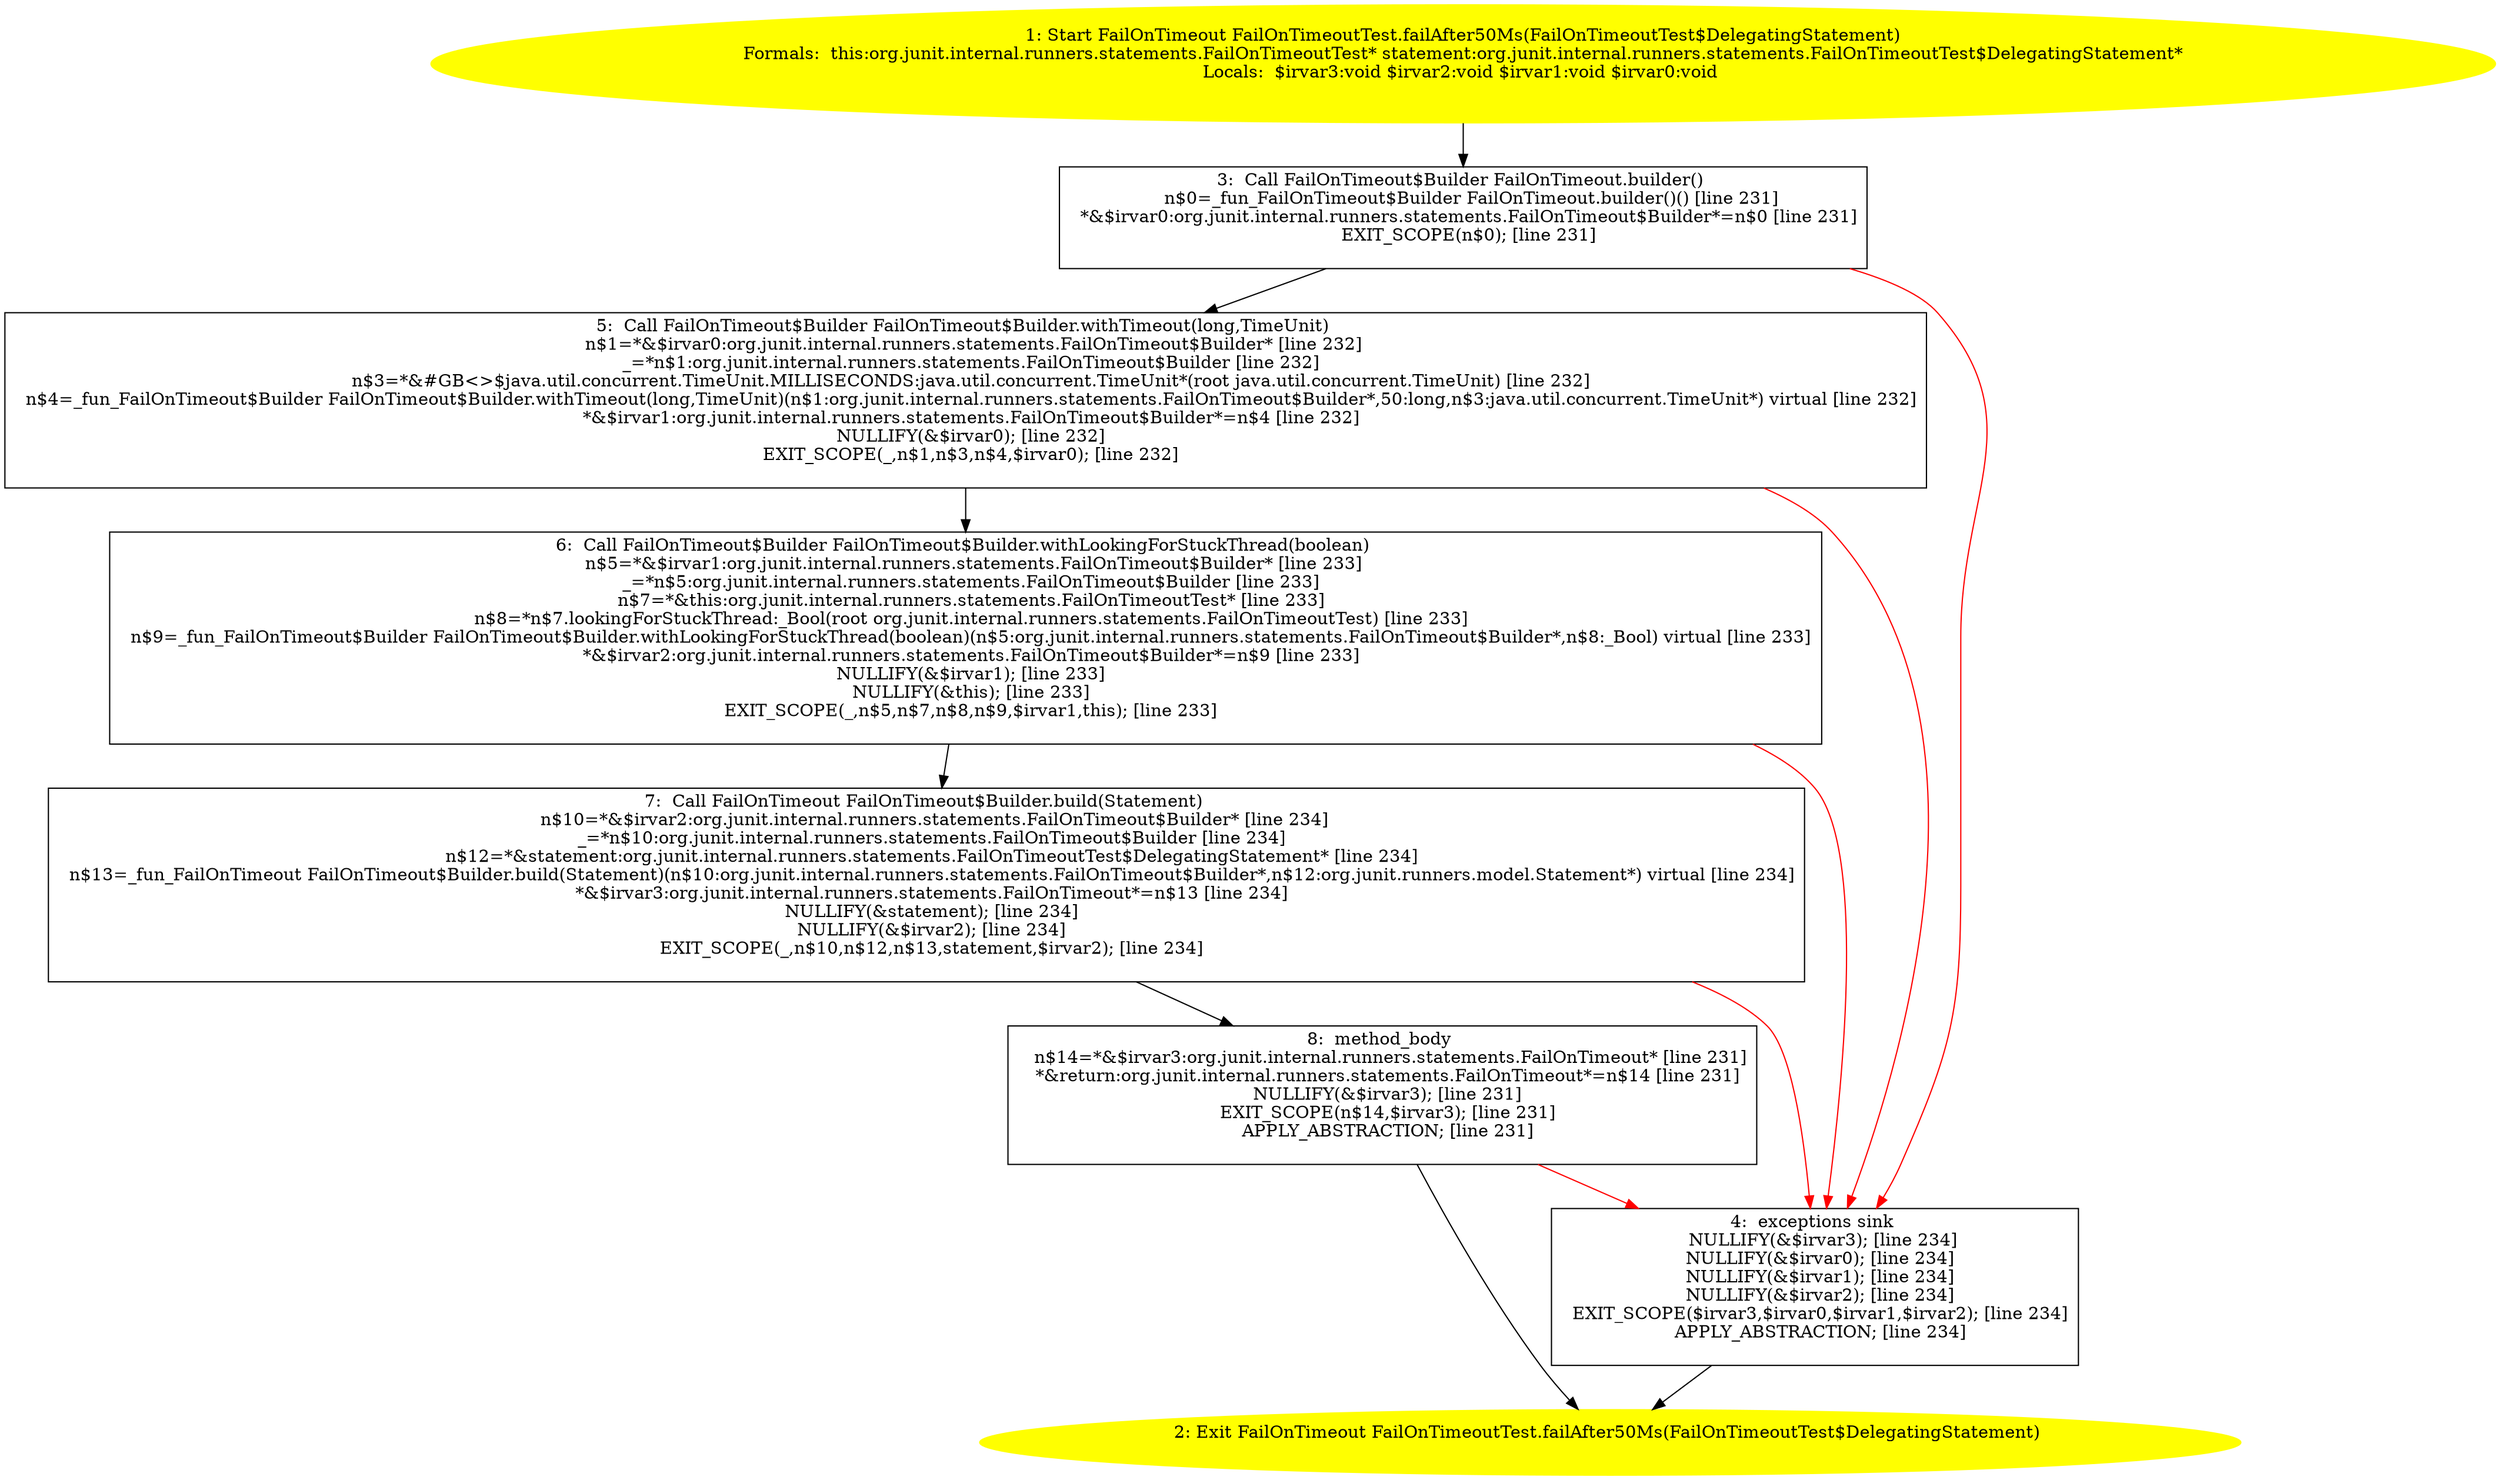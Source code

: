 /* @generated */
digraph cfg {
"org.junit.internal.runners.statements.FailOnTimeoutTest.failAfter50Ms(org.junit.internal.runners.sta.f1023f330355ac2638cc1ed611a95f7b_1" [label="1: Start FailOnTimeout FailOnTimeoutTest.failAfter50Ms(FailOnTimeoutTest$DelegatingStatement)\nFormals:  this:org.junit.internal.runners.statements.FailOnTimeoutTest* statement:org.junit.internal.runners.statements.FailOnTimeoutTest$DelegatingStatement*\nLocals:  $irvar3:void $irvar2:void $irvar1:void $irvar0:void \n  " color=yellow style=filled]
	

	 "org.junit.internal.runners.statements.FailOnTimeoutTest.failAfter50Ms(org.junit.internal.runners.sta.f1023f330355ac2638cc1ed611a95f7b_1" -> "org.junit.internal.runners.statements.FailOnTimeoutTest.failAfter50Ms(org.junit.internal.runners.sta.f1023f330355ac2638cc1ed611a95f7b_3" ;
"org.junit.internal.runners.statements.FailOnTimeoutTest.failAfter50Ms(org.junit.internal.runners.sta.f1023f330355ac2638cc1ed611a95f7b_2" [label="2: Exit FailOnTimeout FailOnTimeoutTest.failAfter50Ms(FailOnTimeoutTest$DelegatingStatement) \n  " color=yellow style=filled]
	

"org.junit.internal.runners.statements.FailOnTimeoutTest.failAfter50Ms(org.junit.internal.runners.sta.f1023f330355ac2638cc1ed611a95f7b_3" [label="3:  Call FailOnTimeout$Builder FailOnTimeout.builder() \n   n$0=_fun_FailOnTimeout$Builder FailOnTimeout.builder()() [line 231]\n  *&$irvar0:org.junit.internal.runners.statements.FailOnTimeout$Builder*=n$0 [line 231]\n  EXIT_SCOPE(n$0); [line 231]\n " shape="box"]
	

	 "org.junit.internal.runners.statements.FailOnTimeoutTest.failAfter50Ms(org.junit.internal.runners.sta.f1023f330355ac2638cc1ed611a95f7b_3" -> "org.junit.internal.runners.statements.FailOnTimeoutTest.failAfter50Ms(org.junit.internal.runners.sta.f1023f330355ac2638cc1ed611a95f7b_5" ;
	 "org.junit.internal.runners.statements.FailOnTimeoutTest.failAfter50Ms(org.junit.internal.runners.sta.f1023f330355ac2638cc1ed611a95f7b_3" -> "org.junit.internal.runners.statements.FailOnTimeoutTest.failAfter50Ms(org.junit.internal.runners.sta.f1023f330355ac2638cc1ed611a95f7b_4" [color="red" ];
"org.junit.internal.runners.statements.FailOnTimeoutTest.failAfter50Ms(org.junit.internal.runners.sta.f1023f330355ac2638cc1ed611a95f7b_4" [label="4:  exceptions sink \n   NULLIFY(&$irvar3); [line 234]\n  NULLIFY(&$irvar0); [line 234]\n  NULLIFY(&$irvar1); [line 234]\n  NULLIFY(&$irvar2); [line 234]\n  EXIT_SCOPE($irvar3,$irvar0,$irvar1,$irvar2); [line 234]\n  APPLY_ABSTRACTION; [line 234]\n " shape="box"]
	

	 "org.junit.internal.runners.statements.FailOnTimeoutTest.failAfter50Ms(org.junit.internal.runners.sta.f1023f330355ac2638cc1ed611a95f7b_4" -> "org.junit.internal.runners.statements.FailOnTimeoutTest.failAfter50Ms(org.junit.internal.runners.sta.f1023f330355ac2638cc1ed611a95f7b_2" ;
"org.junit.internal.runners.statements.FailOnTimeoutTest.failAfter50Ms(org.junit.internal.runners.sta.f1023f330355ac2638cc1ed611a95f7b_5" [label="5:  Call FailOnTimeout$Builder FailOnTimeout$Builder.withTimeout(long,TimeUnit) \n   n$1=*&$irvar0:org.junit.internal.runners.statements.FailOnTimeout$Builder* [line 232]\n  _=*n$1:org.junit.internal.runners.statements.FailOnTimeout$Builder [line 232]\n  n$3=*&#GB<>$java.util.concurrent.TimeUnit.MILLISECONDS:java.util.concurrent.TimeUnit*(root java.util.concurrent.TimeUnit) [line 232]\n  n$4=_fun_FailOnTimeout$Builder FailOnTimeout$Builder.withTimeout(long,TimeUnit)(n$1:org.junit.internal.runners.statements.FailOnTimeout$Builder*,50:long,n$3:java.util.concurrent.TimeUnit*) virtual [line 232]\n  *&$irvar1:org.junit.internal.runners.statements.FailOnTimeout$Builder*=n$4 [line 232]\n  NULLIFY(&$irvar0); [line 232]\n  EXIT_SCOPE(_,n$1,n$3,n$4,$irvar0); [line 232]\n " shape="box"]
	

	 "org.junit.internal.runners.statements.FailOnTimeoutTest.failAfter50Ms(org.junit.internal.runners.sta.f1023f330355ac2638cc1ed611a95f7b_5" -> "org.junit.internal.runners.statements.FailOnTimeoutTest.failAfter50Ms(org.junit.internal.runners.sta.f1023f330355ac2638cc1ed611a95f7b_6" ;
	 "org.junit.internal.runners.statements.FailOnTimeoutTest.failAfter50Ms(org.junit.internal.runners.sta.f1023f330355ac2638cc1ed611a95f7b_5" -> "org.junit.internal.runners.statements.FailOnTimeoutTest.failAfter50Ms(org.junit.internal.runners.sta.f1023f330355ac2638cc1ed611a95f7b_4" [color="red" ];
"org.junit.internal.runners.statements.FailOnTimeoutTest.failAfter50Ms(org.junit.internal.runners.sta.f1023f330355ac2638cc1ed611a95f7b_6" [label="6:  Call FailOnTimeout$Builder FailOnTimeout$Builder.withLookingForStuckThread(boolean) \n   n$5=*&$irvar1:org.junit.internal.runners.statements.FailOnTimeout$Builder* [line 233]\n  _=*n$5:org.junit.internal.runners.statements.FailOnTimeout$Builder [line 233]\n  n$7=*&this:org.junit.internal.runners.statements.FailOnTimeoutTest* [line 233]\n  n$8=*n$7.lookingForStuckThread:_Bool(root org.junit.internal.runners.statements.FailOnTimeoutTest) [line 233]\n  n$9=_fun_FailOnTimeout$Builder FailOnTimeout$Builder.withLookingForStuckThread(boolean)(n$5:org.junit.internal.runners.statements.FailOnTimeout$Builder*,n$8:_Bool) virtual [line 233]\n  *&$irvar2:org.junit.internal.runners.statements.FailOnTimeout$Builder*=n$9 [line 233]\n  NULLIFY(&$irvar1); [line 233]\n  NULLIFY(&this); [line 233]\n  EXIT_SCOPE(_,n$5,n$7,n$8,n$9,$irvar1,this); [line 233]\n " shape="box"]
	

	 "org.junit.internal.runners.statements.FailOnTimeoutTest.failAfter50Ms(org.junit.internal.runners.sta.f1023f330355ac2638cc1ed611a95f7b_6" -> "org.junit.internal.runners.statements.FailOnTimeoutTest.failAfter50Ms(org.junit.internal.runners.sta.f1023f330355ac2638cc1ed611a95f7b_7" ;
	 "org.junit.internal.runners.statements.FailOnTimeoutTest.failAfter50Ms(org.junit.internal.runners.sta.f1023f330355ac2638cc1ed611a95f7b_6" -> "org.junit.internal.runners.statements.FailOnTimeoutTest.failAfter50Ms(org.junit.internal.runners.sta.f1023f330355ac2638cc1ed611a95f7b_4" [color="red" ];
"org.junit.internal.runners.statements.FailOnTimeoutTest.failAfter50Ms(org.junit.internal.runners.sta.f1023f330355ac2638cc1ed611a95f7b_7" [label="7:  Call FailOnTimeout FailOnTimeout$Builder.build(Statement) \n   n$10=*&$irvar2:org.junit.internal.runners.statements.FailOnTimeout$Builder* [line 234]\n  _=*n$10:org.junit.internal.runners.statements.FailOnTimeout$Builder [line 234]\n  n$12=*&statement:org.junit.internal.runners.statements.FailOnTimeoutTest$DelegatingStatement* [line 234]\n  n$13=_fun_FailOnTimeout FailOnTimeout$Builder.build(Statement)(n$10:org.junit.internal.runners.statements.FailOnTimeout$Builder*,n$12:org.junit.runners.model.Statement*) virtual [line 234]\n  *&$irvar3:org.junit.internal.runners.statements.FailOnTimeout*=n$13 [line 234]\n  NULLIFY(&statement); [line 234]\n  NULLIFY(&$irvar2); [line 234]\n  EXIT_SCOPE(_,n$10,n$12,n$13,statement,$irvar2); [line 234]\n " shape="box"]
	

	 "org.junit.internal.runners.statements.FailOnTimeoutTest.failAfter50Ms(org.junit.internal.runners.sta.f1023f330355ac2638cc1ed611a95f7b_7" -> "org.junit.internal.runners.statements.FailOnTimeoutTest.failAfter50Ms(org.junit.internal.runners.sta.f1023f330355ac2638cc1ed611a95f7b_8" ;
	 "org.junit.internal.runners.statements.FailOnTimeoutTest.failAfter50Ms(org.junit.internal.runners.sta.f1023f330355ac2638cc1ed611a95f7b_7" -> "org.junit.internal.runners.statements.FailOnTimeoutTest.failAfter50Ms(org.junit.internal.runners.sta.f1023f330355ac2638cc1ed611a95f7b_4" [color="red" ];
"org.junit.internal.runners.statements.FailOnTimeoutTest.failAfter50Ms(org.junit.internal.runners.sta.f1023f330355ac2638cc1ed611a95f7b_8" [label="8:  method_body \n   n$14=*&$irvar3:org.junit.internal.runners.statements.FailOnTimeout* [line 231]\n  *&return:org.junit.internal.runners.statements.FailOnTimeout*=n$14 [line 231]\n  NULLIFY(&$irvar3); [line 231]\n  EXIT_SCOPE(n$14,$irvar3); [line 231]\n  APPLY_ABSTRACTION; [line 231]\n " shape="box"]
	

	 "org.junit.internal.runners.statements.FailOnTimeoutTest.failAfter50Ms(org.junit.internal.runners.sta.f1023f330355ac2638cc1ed611a95f7b_8" -> "org.junit.internal.runners.statements.FailOnTimeoutTest.failAfter50Ms(org.junit.internal.runners.sta.f1023f330355ac2638cc1ed611a95f7b_2" ;
	 "org.junit.internal.runners.statements.FailOnTimeoutTest.failAfter50Ms(org.junit.internal.runners.sta.f1023f330355ac2638cc1ed611a95f7b_8" -> "org.junit.internal.runners.statements.FailOnTimeoutTest.failAfter50Ms(org.junit.internal.runners.sta.f1023f330355ac2638cc1ed611a95f7b_4" [color="red" ];
}
